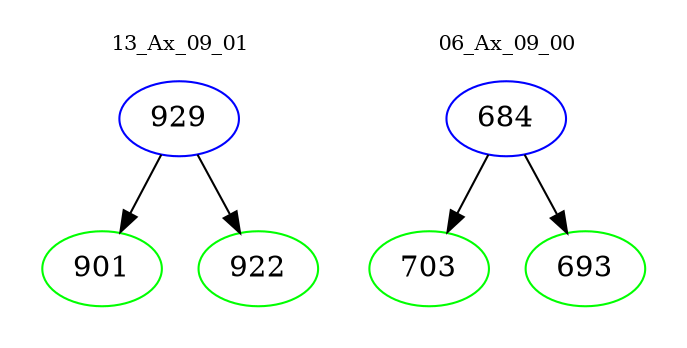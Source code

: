 digraph{
subgraph cluster_0 {
color = white
label = "13_Ax_09_01";
fontsize=10;
T0_929 [label="929", color="blue"]
T0_929 -> T0_901 [color="black"]
T0_901 [label="901", color="green"]
T0_929 -> T0_922 [color="black"]
T0_922 [label="922", color="green"]
}
subgraph cluster_1 {
color = white
label = "06_Ax_09_00";
fontsize=10;
T1_684 [label="684", color="blue"]
T1_684 -> T1_703 [color="black"]
T1_703 [label="703", color="green"]
T1_684 -> T1_693 [color="black"]
T1_693 [label="693", color="green"]
}
}

